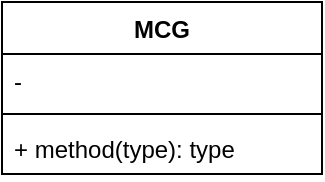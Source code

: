 <mxfile version="24.2.2" type="github">
  <diagram name="Página-1" id="KWAi8ZXi5mQGWeSsUiQG">
    <mxGraphModel dx="1434" dy="738" grid="1" gridSize="10" guides="1" tooltips="1" connect="1" arrows="1" fold="1" page="1" pageScale="1" pageWidth="827" pageHeight="1169" math="0" shadow="0">
      <root>
        <mxCell id="0" />
        <mxCell id="1" parent="0" />
        <mxCell id="vHYuxnJ-biKboleHGnVe-1" value="MCG" style="swimlane;fontStyle=1;align=center;verticalAlign=top;childLayout=stackLayout;horizontal=1;startSize=26;horizontalStack=0;resizeParent=1;resizeParentMax=0;resizeLast=0;collapsible=1;marginBottom=0;whiteSpace=wrap;html=1;" vertex="1" parent="1">
          <mxGeometry x="60" y="50" width="160" height="86" as="geometry" />
        </mxCell>
        <mxCell id="vHYuxnJ-biKboleHGnVe-2" value="-&amp;nbsp;" style="text;strokeColor=none;fillColor=none;align=left;verticalAlign=top;spacingLeft=4;spacingRight=4;overflow=hidden;rotatable=0;points=[[0,0.5],[1,0.5]];portConstraint=eastwest;whiteSpace=wrap;html=1;" vertex="1" parent="vHYuxnJ-biKboleHGnVe-1">
          <mxGeometry y="26" width="160" height="26" as="geometry" />
        </mxCell>
        <mxCell id="vHYuxnJ-biKboleHGnVe-3" value="" style="line;strokeWidth=1;fillColor=none;align=left;verticalAlign=middle;spacingTop=-1;spacingLeft=3;spacingRight=3;rotatable=0;labelPosition=right;points=[];portConstraint=eastwest;strokeColor=inherit;" vertex="1" parent="vHYuxnJ-biKboleHGnVe-1">
          <mxGeometry y="52" width="160" height="8" as="geometry" />
        </mxCell>
        <mxCell id="vHYuxnJ-biKboleHGnVe-4" value="+ method(type): type" style="text;strokeColor=none;fillColor=none;align=left;verticalAlign=top;spacingLeft=4;spacingRight=4;overflow=hidden;rotatable=0;points=[[0,0.5],[1,0.5]];portConstraint=eastwest;whiteSpace=wrap;html=1;" vertex="1" parent="vHYuxnJ-biKboleHGnVe-1">
          <mxGeometry y="60" width="160" height="26" as="geometry" />
        </mxCell>
      </root>
    </mxGraphModel>
  </diagram>
</mxfile>
